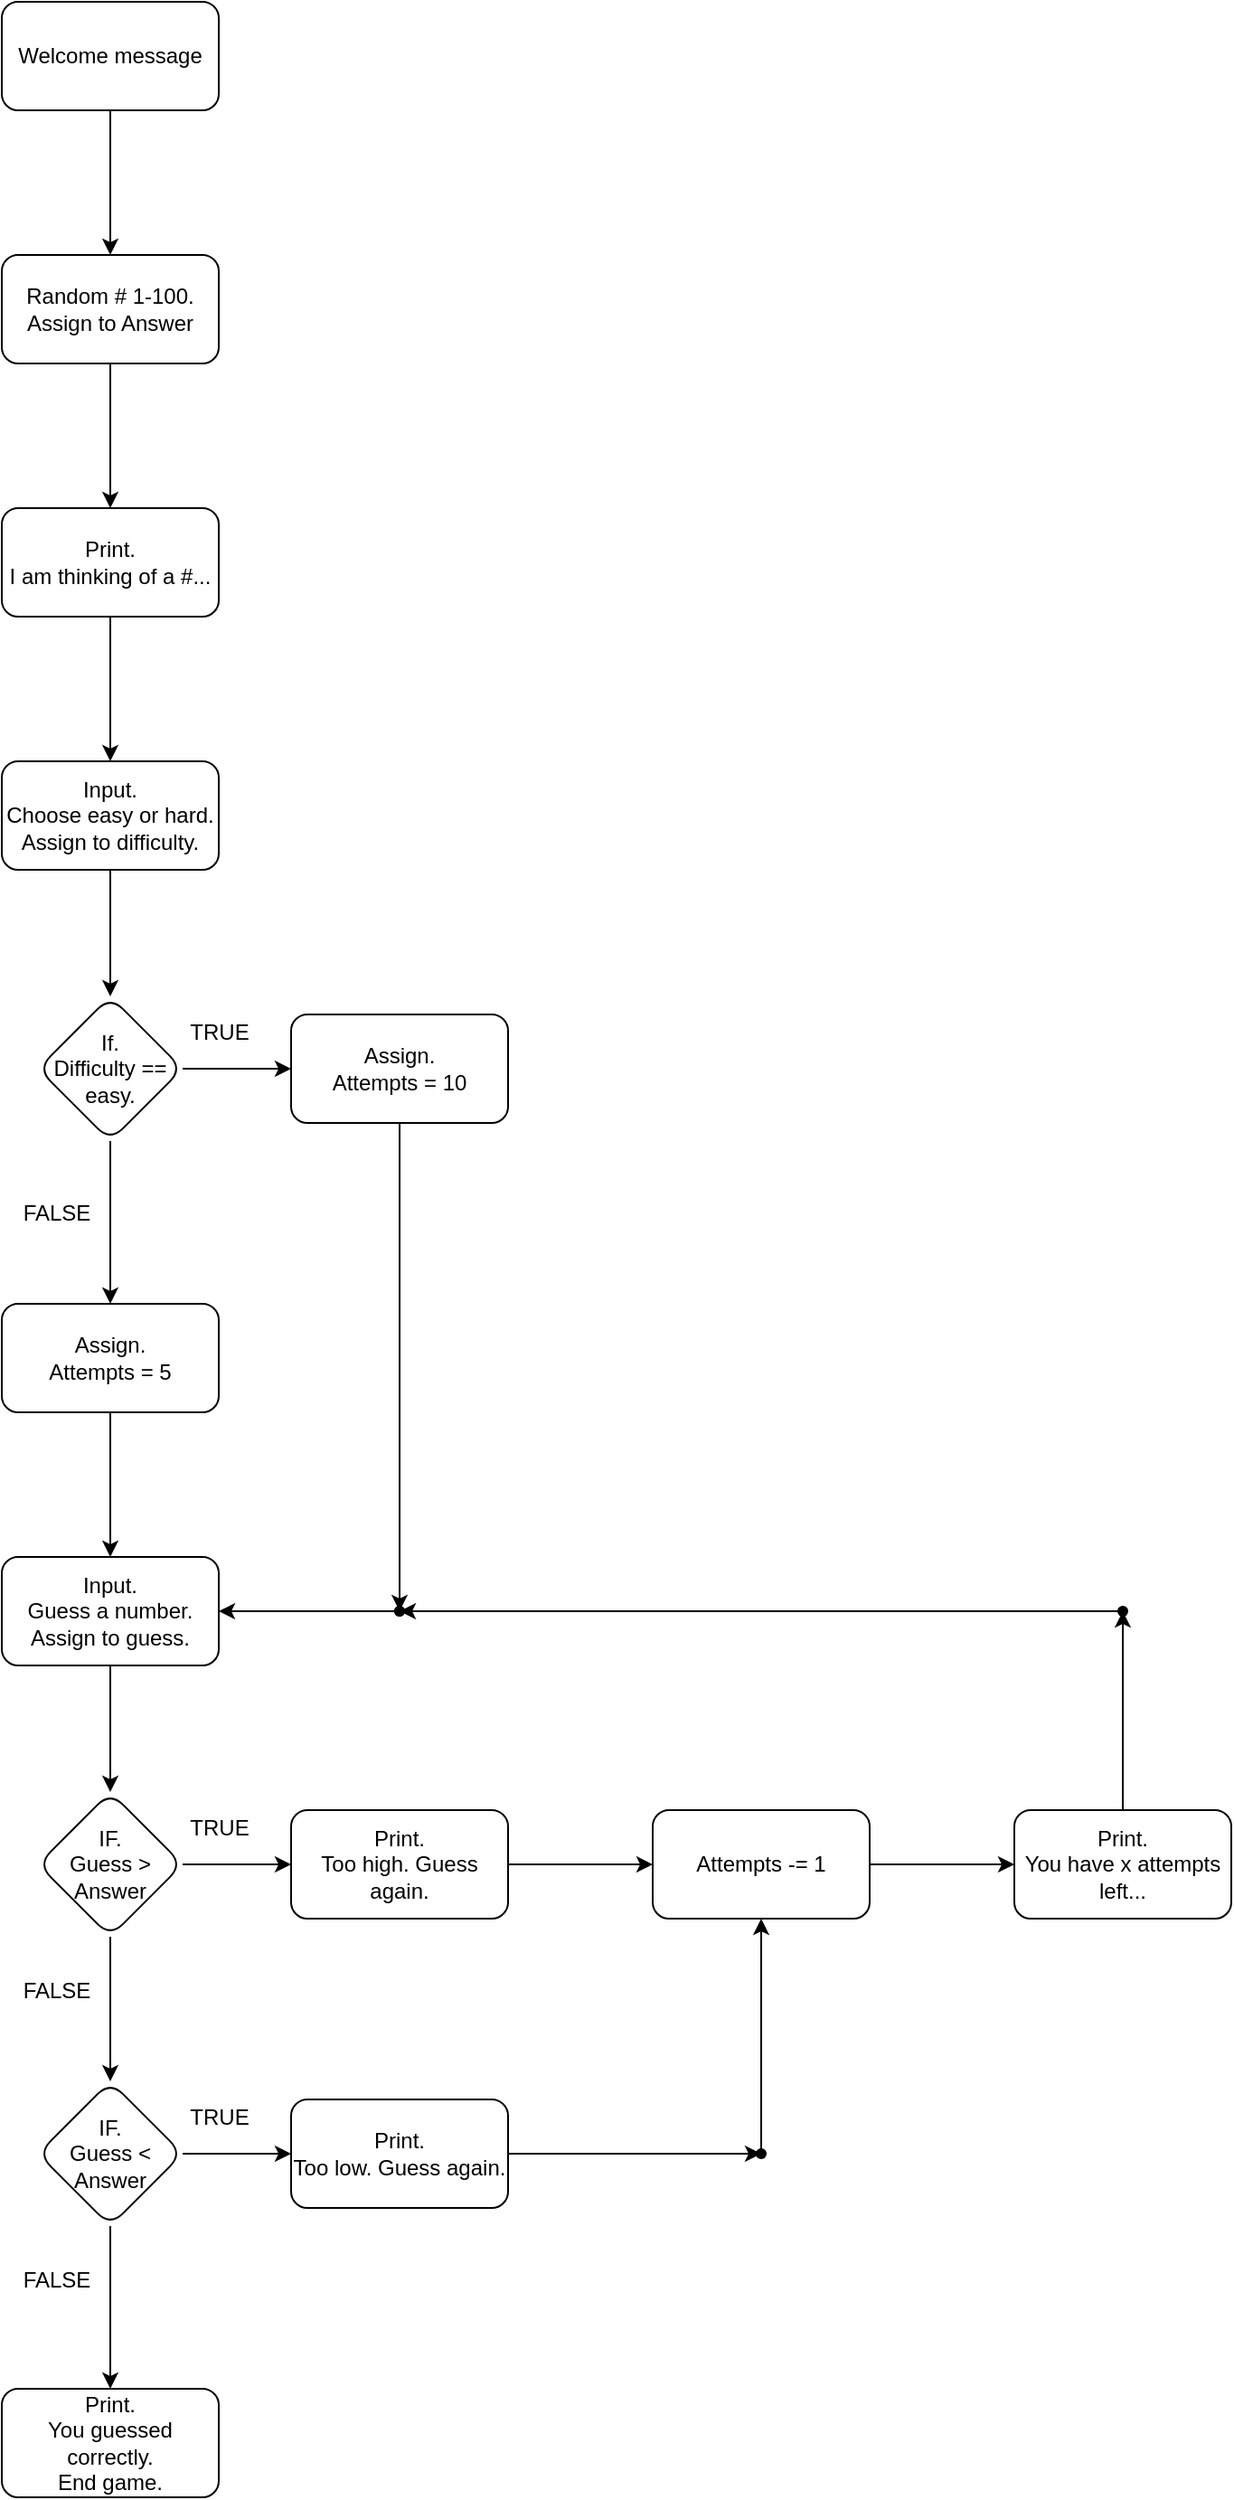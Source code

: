 <mxfile>
    <diagram id="j_kYxFcbCmcknBUaMLCL" name="Page-1">
        <mxGraphModel dx="1230" dy="614" grid="1" gridSize="10" guides="1" tooltips="1" connect="1" arrows="1" fold="1" page="1" pageScale="1" pageWidth="850" pageHeight="1100" math="0" shadow="0">
            <root>
                <mxCell id="0"/>
                <mxCell id="1" parent="0"/>
                <mxCell id="4" value="" style="edgeStyle=none;html=1;" edge="1" parent="1" source="2" target="3">
                    <mxGeometry relative="1" as="geometry"/>
                </mxCell>
                <mxCell id="2" value="Welcome message" style="rounded=1;whiteSpace=wrap;html=1;" vertex="1" parent="1">
                    <mxGeometry x="370" y="10" width="120" height="60" as="geometry"/>
                </mxCell>
                <mxCell id="6" value="" style="edgeStyle=none;html=1;" edge="1" parent="1" source="3" target="5">
                    <mxGeometry relative="1" as="geometry"/>
                </mxCell>
                <mxCell id="3" value="Random # 1-100.&lt;br&gt;Assign to Answer" style="whiteSpace=wrap;html=1;rounded=1;" vertex="1" parent="1">
                    <mxGeometry x="370" y="150" width="120" height="60" as="geometry"/>
                </mxCell>
                <mxCell id="8" value="" style="edgeStyle=none;html=1;" edge="1" parent="1" source="5" target="7">
                    <mxGeometry relative="1" as="geometry"/>
                </mxCell>
                <mxCell id="5" value="Print.&lt;br&gt;I am thinking of a #..." style="whiteSpace=wrap;html=1;rounded=1;" vertex="1" parent="1">
                    <mxGeometry x="370" y="290" width="120" height="60" as="geometry"/>
                </mxCell>
                <mxCell id="10" value="" style="edgeStyle=none;html=1;" edge="1" parent="1" source="7" target="9">
                    <mxGeometry relative="1" as="geometry"/>
                </mxCell>
                <mxCell id="7" value="Input.&lt;br&gt;Choose easy or hard.&lt;br&gt;Assign to difficulty." style="whiteSpace=wrap;html=1;rounded=1;" vertex="1" parent="1">
                    <mxGeometry x="370" y="430" width="120" height="60" as="geometry"/>
                </mxCell>
                <mxCell id="12" value="" style="edgeStyle=none;html=1;" edge="1" parent="1" source="9" target="11">
                    <mxGeometry relative="1" as="geometry"/>
                </mxCell>
                <mxCell id="15" value="" style="edgeStyle=none;html=1;" edge="1" parent="1" source="9" target="14">
                    <mxGeometry relative="1" as="geometry"/>
                </mxCell>
                <mxCell id="9" value="If.&lt;br&gt;Difficulty == easy." style="rhombus;whiteSpace=wrap;html=1;rounded=1;" vertex="1" parent="1">
                    <mxGeometry x="390" y="560" width="80" height="80" as="geometry"/>
                </mxCell>
                <mxCell id="20" value="" style="edgeStyle=none;html=1;" edge="1" parent="1" source="11" target="19">
                    <mxGeometry relative="1" as="geometry"/>
                </mxCell>
                <mxCell id="11" value="Assign.&lt;br&gt;Attempts = 10" style="whiteSpace=wrap;html=1;rounded=1;" vertex="1" parent="1">
                    <mxGeometry x="530" y="570" width="120" height="60" as="geometry"/>
                </mxCell>
                <mxCell id="13" value="TRUE" style="text;html=1;align=center;verticalAlign=middle;resizable=0;points=[];autosize=1;strokeColor=none;" vertex="1" parent="1">
                    <mxGeometry x="465" y="570" width="50" height="20" as="geometry"/>
                </mxCell>
                <mxCell id="18" value="" style="edgeStyle=none;html=1;" edge="1" parent="1" source="14" target="17">
                    <mxGeometry relative="1" as="geometry"/>
                </mxCell>
                <mxCell id="14" value="Assign.&lt;br&gt;Attempts = 5" style="whiteSpace=wrap;html=1;rounded=1;" vertex="1" parent="1">
                    <mxGeometry x="370" y="730" width="120" height="60" as="geometry"/>
                </mxCell>
                <mxCell id="16" value="FALSE" style="text;html=1;align=center;verticalAlign=middle;resizable=0;points=[];autosize=1;strokeColor=none;" vertex="1" parent="1">
                    <mxGeometry x="375" y="670" width="50" height="20" as="geometry"/>
                </mxCell>
                <mxCell id="25" value="" style="edgeStyle=none;html=1;" edge="1" parent="1" source="17" target="24">
                    <mxGeometry relative="1" as="geometry"/>
                </mxCell>
                <mxCell id="17" value="Input.&lt;br&gt;Guess a number.&lt;br&gt;Assign to guess." style="whiteSpace=wrap;html=1;rounded=1;" vertex="1" parent="1">
                    <mxGeometry x="370" y="870" width="120" height="60" as="geometry"/>
                </mxCell>
                <mxCell id="21" value="" style="edgeStyle=none;html=1;" edge="1" parent="1" source="19" target="17">
                    <mxGeometry relative="1" as="geometry"/>
                </mxCell>
                <mxCell id="19" value="" style="shape=waypoint;size=6;pointerEvents=1;points=[];fillColor=#2a2a2a;resizable=0;rotatable=0;perimeter=centerPerimeter;snapToPoint=1;rounded=1;" vertex="1" parent="1">
                    <mxGeometry x="570" y="880" width="40" height="40" as="geometry"/>
                </mxCell>
                <mxCell id="27" value="" style="edgeStyle=none;html=1;" edge="1" parent="1" source="24" target="26">
                    <mxGeometry relative="1" as="geometry"/>
                </mxCell>
                <mxCell id="38" value="" style="edgeStyle=none;html=1;" edge="1" parent="1" source="24" target="37">
                    <mxGeometry relative="1" as="geometry"/>
                </mxCell>
                <mxCell id="24" value="IF.&lt;br&gt;Guess &amp;gt; Answer" style="rhombus;whiteSpace=wrap;html=1;rounded=1;" vertex="1" parent="1">
                    <mxGeometry x="390" y="1000" width="80" height="80" as="geometry"/>
                </mxCell>
                <mxCell id="29" value="" style="edgeStyle=none;html=1;" edge="1" parent="1" source="26" target="28">
                    <mxGeometry relative="1" as="geometry"/>
                </mxCell>
                <mxCell id="26" value="Print.&lt;br&gt;Too high. Guess again." style="whiteSpace=wrap;html=1;rounded=1;" vertex="1" parent="1">
                    <mxGeometry x="530" y="1010" width="120" height="60" as="geometry"/>
                </mxCell>
                <mxCell id="31" value="" style="edgeStyle=none;html=1;" edge="1" parent="1" source="28" target="30">
                    <mxGeometry relative="1" as="geometry"/>
                </mxCell>
                <mxCell id="28" value="Attempts -= 1" style="whiteSpace=wrap;html=1;rounded=1;" vertex="1" parent="1">
                    <mxGeometry x="730" y="1010" width="120" height="60" as="geometry"/>
                </mxCell>
                <mxCell id="33" value="" style="edgeStyle=none;html=1;" edge="1" parent="1" source="30" target="32">
                    <mxGeometry relative="1" as="geometry"/>
                </mxCell>
                <mxCell id="30" value="Print.&lt;br&gt;You have x attempts left..." style="whiteSpace=wrap;html=1;rounded=1;" vertex="1" parent="1">
                    <mxGeometry x="930" y="1010" width="120" height="60" as="geometry"/>
                </mxCell>
                <mxCell id="35" value="" style="edgeStyle=none;html=1;" edge="1" parent="1" source="32" target="34">
                    <mxGeometry relative="1" as="geometry"/>
                </mxCell>
                <mxCell id="32" value="" style="shape=waypoint;size=6;pointerEvents=1;points=[];fillColor=#2a2a2a;resizable=0;rotatable=0;perimeter=centerPerimeter;snapToPoint=1;rounded=1;" vertex="1" parent="1">
                    <mxGeometry x="970" y="880" width="40" height="40" as="geometry"/>
                </mxCell>
                <mxCell id="34" value="" style="shape=waypoint;size=6;pointerEvents=1;points=[];fillColor=#2a2a2a;resizable=0;rotatable=0;perimeter=centerPerimeter;snapToPoint=1;rounded=1;" vertex="1" parent="1">
                    <mxGeometry x="570" y="880" width="40" height="40" as="geometry"/>
                </mxCell>
                <mxCell id="36" value="TRUE" style="text;html=1;align=center;verticalAlign=middle;resizable=0;points=[];autosize=1;strokeColor=none;" vertex="1" parent="1">
                    <mxGeometry x="465" y="1010" width="50" height="20" as="geometry"/>
                </mxCell>
                <mxCell id="41" value="" style="edgeStyle=none;html=1;" edge="1" parent="1" source="37" target="40">
                    <mxGeometry relative="1" as="geometry"/>
                </mxCell>
                <mxCell id="49" value="" style="edgeStyle=none;html=1;" edge="1" parent="1" source="37" target="48">
                    <mxGeometry relative="1" as="geometry"/>
                </mxCell>
                <mxCell id="37" value="IF.&lt;br&gt;Guess &amp;lt; Answer" style="rhombus;whiteSpace=wrap;html=1;rounded=1;" vertex="1" parent="1">
                    <mxGeometry x="390" y="1160" width="80" height="80" as="geometry"/>
                </mxCell>
                <mxCell id="39" value="FALSE" style="text;html=1;align=center;verticalAlign=middle;resizable=0;points=[];autosize=1;strokeColor=none;" vertex="1" parent="1">
                    <mxGeometry x="375" y="1100" width="50" height="20" as="geometry"/>
                </mxCell>
                <mxCell id="46" value="" style="edgeStyle=none;html=1;" edge="1" parent="1" source="40" target="45">
                    <mxGeometry relative="1" as="geometry"/>
                </mxCell>
                <mxCell id="40" value="Print.&lt;br&gt;Too low. Guess again." style="whiteSpace=wrap;html=1;rounded=1;" vertex="1" parent="1">
                    <mxGeometry x="530" y="1170" width="120" height="60" as="geometry"/>
                </mxCell>
                <mxCell id="42" value="TRUE" style="text;html=1;align=center;verticalAlign=middle;resizable=0;points=[];autosize=1;strokeColor=none;" vertex="1" parent="1">
                    <mxGeometry x="465" y="1170" width="50" height="20" as="geometry"/>
                </mxCell>
                <mxCell id="47" value="" style="edgeStyle=none;html=1;" edge="1" parent="1" source="45" target="28">
                    <mxGeometry relative="1" as="geometry"/>
                </mxCell>
                <mxCell id="45" value="" style="shape=waypoint;size=6;pointerEvents=1;points=[];fillColor=#2a2a2a;resizable=0;rotatable=0;perimeter=centerPerimeter;snapToPoint=1;rounded=1;" vertex="1" parent="1">
                    <mxGeometry x="770" y="1180" width="40" height="40" as="geometry"/>
                </mxCell>
                <mxCell id="48" value="Print.&lt;br&gt;You guessed correctly.&lt;br&gt;End game." style="whiteSpace=wrap;html=1;rounded=1;" vertex="1" parent="1">
                    <mxGeometry x="370" y="1330" width="120" height="60" as="geometry"/>
                </mxCell>
                <mxCell id="50" value="FALSE" style="text;html=1;align=center;verticalAlign=middle;resizable=0;points=[];autosize=1;strokeColor=none;" vertex="1" parent="1">
                    <mxGeometry x="375" y="1260" width="50" height="20" as="geometry"/>
                </mxCell>
            </root>
        </mxGraphModel>
    </diagram>
</mxfile>